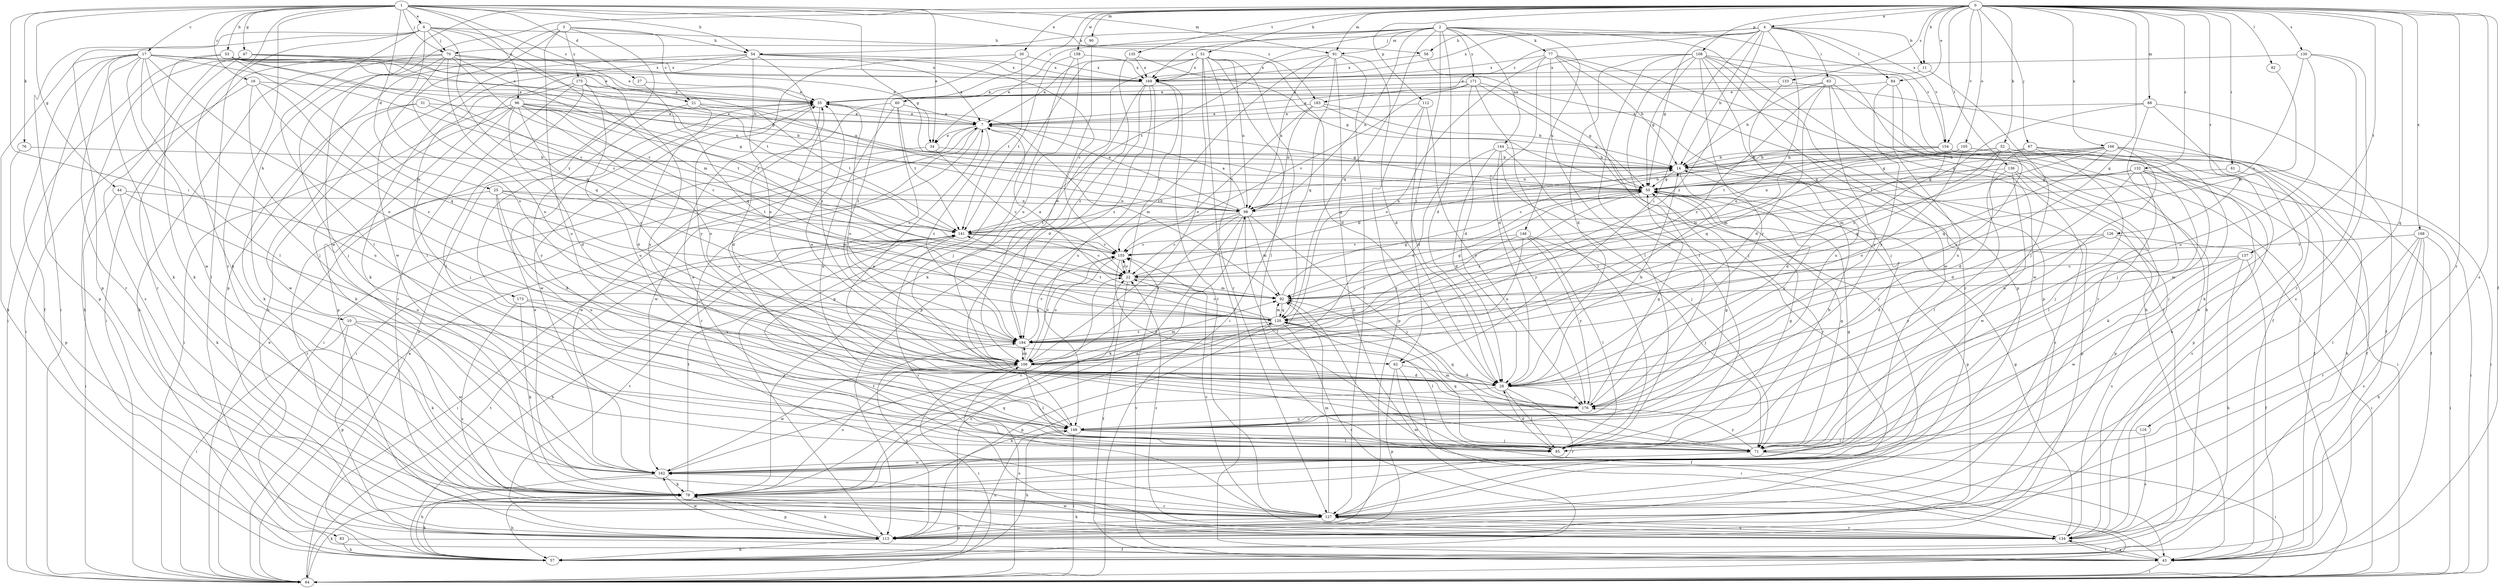strict digraph  {
0;
1;
2;
3;
4;
6;
7;
10;
11;
14;
16;
17;
21;
22;
25;
27;
28;
30;
31;
34;
35;
43;
44;
47;
50;
51;
52;
53;
54;
56;
57;
60;
61;
62;
63;
64;
67;
70;
71;
76;
77;
78;
82;
83;
84;
85;
88;
90;
91;
92;
96;
98;
105;
106;
108;
112;
113;
116;
120;
126;
127;
130;
132;
133;
134;
135;
136;
137;
141;
144;
146;
148;
154;
155;
158;
162;
166;
168;
169;
171;
173;
175;
176;
183;
184;
0 -> 4  [label=a];
0 -> 10  [label=b];
0 -> 11  [label=b];
0 -> 30  [label=e];
0 -> 43  [label=f];
0 -> 51  [label=h];
0 -> 52  [label=h];
0 -> 60  [label=i];
0 -> 61  [label=i];
0 -> 67  [label=j];
0 -> 82  [label=l];
0 -> 88  [label=m];
0 -> 90  [label=m];
0 -> 91  [label=m];
0 -> 105  [label=o];
0 -> 108  [label=p];
0 -> 112  [label=p];
0 -> 116  [label=q];
0 -> 120  [label=q];
0 -> 126  [label=r];
0 -> 127  [label=r];
0 -> 130  [label=s];
0 -> 132  [label=s];
0 -> 133  [label=s];
0 -> 134  [label=s];
0 -> 135  [label=t];
0 -> 136  [label=t];
0 -> 137  [label=t];
0 -> 154  [label=v];
0 -> 158  [label=w];
0 -> 162  [label=w];
0 -> 166  [label=x];
0 -> 168  [label=x];
0 -> 84  [label=e];
1 -> 6  [label=a];
1 -> 16  [label=c];
1 -> 17  [label=c];
1 -> 21  [label=c];
1 -> 25  [label=d];
1 -> 27  [label=d];
1 -> 34  [label=e];
1 -> 44  [label=g];
1 -> 47  [label=g];
1 -> 50  [label=g];
1 -> 53  [label=h];
1 -> 54  [label=h];
1 -> 62  [label=i];
1 -> 70  [label=j];
1 -> 76  [label=k];
1 -> 83  [label=l];
1 -> 91  [label=m];
1 -> 96  [label=n];
1 -> 127  [label=r];
1 -> 183  [label=z];
2 -> 28  [label=d];
2 -> 34  [label=e];
2 -> 54  [label=h];
2 -> 62  [label=i];
2 -> 77  [label=k];
2 -> 91  [label=m];
2 -> 98  [label=n];
2 -> 113  [label=p];
2 -> 120  [label=q];
2 -> 141  [label=t];
2 -> 144  [label=u];
2 -> 146  [label=u];
2 -> 154  [label=v];
2 -> 169  [label=x];
2 -> 171  [label=y];
3 -> 21  [label=c];
3 -> 54  [label=h];
3 -> 113  [label=p];
3 -> 148  [label=u];
3 -> 162  [label=w];
3 -> 173  [label=y];
3 -> 175  [label=y];
4 -> 11  [label=b];
4 -> 14  [label=b];
4 -> 50  [label=g];
4 -> 56  [label=h];
4 -> 62  [label=i];
4 -> 63  [label=i];
4 -> 70  [label=j];
4 -> 84  [label=l];
4 -> 106  [label=o];
4 -> 154  [label=v];
4 -> 169  [label=x];
4 -> 183  [label=z];
4 -> 184  [label=z];
6 -> 34  [label=e];
6 -> 56  [label=h];
6 -> 64  [label=i];
6 -> 70  [label=j];
6 -> 78  [label=k];
6 -> 85  [label=l];
6 -> 92  [label=m];
6 -> 106  [label=o];
6 -> 113  [label=p];
6 -> 120  [label=q];
7 -> 34  [label=e];
7 -> 50  [label=g];
7 -> 64  [label=i];
7 -> 92  [label=m];
7 -> 127  [label=r];
7 -> 162  [label=w];
7 -> 184  [label=z];
10 -> 64  [label=i];
10 -> 78  [label=k];
10 -> 113  [label=p];
10 -> 162  [label=w];
10 -> 184  [label=z];
11 -> 35  [label=e];
11 -> 71  [label=j];
14 -> 50  [label=g];
14 -> 113  [label=p];
14 -> 176  [label=y];
16 -> 35  [label=e];
16 -> 64  [label=i];
16 -> 120  [label=q];
16 -> 148  [label=u];
16 -> 184  [label=z];
17 -> 35  [label=e];
17 -> 43  [label=f];
17 -> 50  [label=g];
17 -> 57  [label=h];
17 -> 71  [label=j];
17 -> 78  [label=k];
17 -> 85  [label=l];
17 -> 106  [label=o];
17 -> 113  [label=p];
17 -> 127  [label=r];
17 -> 155  [label=v];
17 -> 162  [label=w];
17 -> 169  [label=x];
21 -> 7  [label=a];
21 -> 28  [label=d];
21 -> 141  [label=t];
21 -> 176  [label=y];
22 -> 14  [label=b];
22 -> 43  [label=f];
22 -> 92  [label=m];
22 -> 155  [label=v];
25 -> 28  [label=d];
25 -> 92  [label=m];
25 -> 98  [label=n];
25 -> 127  [label=r];
25 -> 141  [label=t];
25 -> 148  [label=u];
27 -> 35  [label=e];
27 -> 120  [label=q];
28 -> 14  [label=b];
28 -> 35  [label=e];
28 -> 78  [label=k];
28 -> 85  [label=l];
28 -> 127  [label=r];
28 -> 176  [label=y];
30 -> 141  [label=t];
30 -> 169  [label=x];
30 -> 176  [label=y];
30 -> 184  [label=z];
31 -> 7  [label=a];
31 -> 78  [label=k];
31 -> 141  [label=t];
31 -> 162  [label=w];
34 -> 14  [label=b];
34 -> 22  [label=c];
34 -> 162  [label=w];
35 -> 7  [label=a];
35 -> 28  [label=d];
35 -> 57  [label=h];
35 -> 106  [label=o];
35 -> 162  [label=w];
43 -> 64  [label=i];
43 -> 92  [label=m];
43 -> 134  [label=s];
43 -> 155  [label=v];
44 -> 64  [label=i];
44 -> 78  [label=k];
44 -> 98  [label=n];
44 -> 148  [label=u];
47 -> 35  [label=e];
47 -> 57  [label=h];
47 -> 98  [label=n];
47 -> 127  [label=r];
47 -> 134  [label=s];
47 -> 169  [label=x];
50 -> 98  [label=n];
50 -> 113  [label=p];
50 -> 184  [label=z];
51 -> 7  [label=a];
51 -> 28  [label=d];
51 -> 43  [label=f];
51 -> 64  [label=i];
51 -> 78  [label=k];
51 -> 85  [label=l];
51 -> 98  [label=n];
51 -> 106  [label=o];
51 -> 113  [label=p];
51 -> 127  [label=r];
51 -> 169  [label=x];
52 -> 14  [label=b];
52 -> 57  [label=h];
52 -> 92  [label=m];
52 -> 98  [label=n];
52 -> 120  [label=q];
52 -> 184  [label=z];
53 -> 14  [label=b];
53 -> 22  [label=c];
53 -> 35  [label=e];
53 -> 64  [label=i];
53 -> 78  [label=k];
53 -> 92  [label=m];
53 -> 98  [label=n];
53 -> 169  [label=x];
54 -> 7  [label=a];
54 -> 57  [label=h];
54 -> 78  [label=k];
54 -> 85  [label=l];
54 -> 106  [label=o];
54 -> 155  [label=v];
54 -> 169  [label=x];
54 -> 184  [label=z];
56 -> 43  [label=f];
56 -> 169  [label=x];
57 -> 22  [label=c];
57 -> 78  [label=k];
57 -> 148  [label=u];
60 -> 7  [label=a];
60 -> 64  [label=i];
60 -> 141  [label=t];
60 -> 148  [label=u];
60 -> 184  [label=z];
61 -> 50  [label=g];
61 -> 134  [label=s];
62 -> 28  [label=d];
62 -> 43  [label=f];
62 -> 64  [label=i];
62 -> 113  [label=p];
63 -> 14  [label=b];
63 -> 28  [label=d];
63 -> 35  [label=e];
63 -> 134  [label=s];
63 -> 162  [label=w];
63 -> 176  [label=y];
63 -> 184  [label=z];
64 -> 7  [label=a];
64 -> 35  [label=e];
64 -> 78  [label=k];
64 -> 106  [label=o];
64 -> 141  [label=t];
67 -> 14  [label=b];
67 -> 28  [label=d];
67 -> 43  [label=f];
67 -> 50  [label=g];
67 -> 71  [label=j];
67 -> 78  [label=k];
70 -> 22  [label=c];
70 -> 57  [label=h];
70 -> 64  [label=i];
70 -> 71  [label=j];
70 -> 106  [label=o];
70 -> 120  [label=q];
70 -> 141  [label=t];
70 -> 155  [label=v];
70 -> 169  [label=x];
71 -> 35  [label=e];
71 -> 50  [label=g];
71 -> 64  [label=i];
71 -> 92  [label=m];
71 -> 162  [label=w];
71 -> 176  [label=y];
76 -> 14  [label=b];
76 -> 113  [label=p];
77 -> 14  [label=b];
77 -> 28  [label=d];
77 -> 57  [label=h];
77 -> 71  [label=j];
77 -> 85  [label=l];
77 -> 106  [label=o];
77 -> 127  [label=r];
77 -> 169  [label=x];
78 -> 57  [label=h];
78 -> 98  [label=n];
78 -> 106  [label=o];
78 -> 113  [label=p];
78 -> 120  [label=q];
78 -> 127  [label=r];
78 -> 141  [label=t];
82 -> 92  [label=m];
83 -> 43  [label=f];
83 -> 57  [label=h];
84 -> 35  [label=e];
84 -> 127  [label=r];
84 -> 148  [label=u];
84 -> 176  [label=y];
85 -> 14  [label=b];
85 -> 28  [label=d];
85 -> 50  [label=g];
85 -> 120  [label=q];
88 -> 7  [label=a];
88 -> 43  [label=f];
88 -> 71  [label=j];
88 -> 78  [label=k];
88 -> 184  [label=z];
90 -> 106  [label=o];
91 -> 28  [label=d];
91 -> 57  [label=h];
91 -> 98  [label=n];
91 -> 120  [label=q];
91 -> 127  [label=r];
91 -> 169  [label=x];
91 -> 184  [label=z];
92 -> 7  [label=a];
92 -> 50  [label=g];
92 -> 120  [label=q];
96 -> 7  [label=a];
96 -> 14  [label=b];
96 -> 22  [label=c];
96 -> 28  [label=d];
96 -> 50  [label=g];
96 -> 64  [label=i];
96 -> 71  [label=j];
96 -> 78  [label=k];
96 -> 106  [label=o];
96 -> 155  [label=v];
96 -> 184  [label=z];
98 -> 7  [label=a];
98 -> 22  [label=c];
98 -> 35  [label=e];
98 -> 71  [label=j];
98 -> 78  [label=k];
98 -> 85  [label=l];
98 -> 92  [label=m];
98 -> 106  [label=o];
98 -> 141  [label=t];
105 -> 14  [label=b];
105 -> 43  [label=f];
105 -> 64  [label=i];
105 -> 98  [label=n];
105 -> 106  [label=o];
105 -> 120  [label=q];
105 -> 141  [label=t];
106 -> 28  [label=d];
106 -> 64  [label=i];
106 -> 85  [label=l];
106 -> 92  [label=m];
106 -> 155  [label=v];
106 -> 162  [label=w];
106 -> 184  [label=z];
108 -> 28  [label=d];
108 -> 50  [label=g];
108 -> 57  [label=h];
108 -> 64  [label=i];
108 -> 71  [label=j];
108 -> 85  [label=l];
108 -> 113  [label=p];
108 -> 148  [label=u];
108 -> 162  [label=w];
108 -> 169  [label=x];
108 -> 176  [label=y];
112 -> 7  [label=a];
112 -> 28  [label=d];
112 -> 113  [label=p];
112 -> 176  [label=y];
113 -> 57  [label=h];
113 -> 78  [label=k];
113 -> 141  [label=t];
113 -> 162  [label=w];
113 -> 184  [label=z];
116 -> 85  [label=l];
116 -> 134  [label=s];
120 -> 22  [label=c];
120 -> 50  [label=g];
120 -> 85  [label=l];
120 -> 92  [label=m];
120 -> 113  [label=p];
120 -> 134  [label=s];
120 -> 141  [label=t];
120 -> 184  [label=z];
126 -> 28  [label=d];
126 -> 64  [label=i];
126 -> 134  [label=s];
126 -> 155  [label=v];
126 -> 176  [label=y];
127 -> 35  [label=e];
127 -> 92  [label=m];
127 -> 113  [label=p];
127 -> 134  [label=s];
130 -> 22  [label=c];
130 -> 127  [label=r];
130 -> 134  [label=s];
130 -> 148  [label=u];
130 -> 169  [label=x];
132 -> 28  [label=d];
132 -> 50  [label=g];
132 -> 64  [label=i];
132 -> 71  [label=j];
132 -> 78  [label=k];
132 -> 85  [label=l];
132 -> 98  [label=n];
133 -> 35  [label=e];
133 -> 43  [label=f];
133 -> 148  [label=u];
134 -> 22  [label=c];
134 -> 43  [label=f];
134 -> 50  [label=g];
134 -> 78  [label=k];
134 -> 127  [label=r];
134 -> 141  [label=t];
134 -> 155  [label=v];
134 -> 162  [label=w];
135 -> 50  [label=g];
135 -> 169  [label=x];
135 -> 184  [label=z];
136 -> 50  [label=g];
136 -> 85  [label=l];
136 -> 113  [label=p];
136 -> 127  [label=r];
136 -> 162  [label=w];
137 -> 22  [label=c];
137 -> 43  [label=f];
137 -> 57  [label=h];
137 -> 92  [label=m];
137 -> 162  [label=w];
141 -> 14  [label=b];
141 -> 22  [label=c];
141 -> 50  [label=g];
141 -> 57  [label=h];
141 -> 64  [label=i];
141 -> 127  [label=r];
141 -> 155  [label=v];
144 -> 14  [label=b];
144 -> 28  [label=d];
144 -> 71  [label=j];
144 -> 106  [label=o];
144 -> 127  [label=r];
144 -> 176  [label=y];
146 -> 71  [label=j];
146 -> 85  [label=l];
146 -> 106  [label=o];
146 -> 155  [label=v];
146 -> 176  [label=y];
146 -> 184  [label=z];
148 -> 35  [label=e];
148 -> 50  [label=g];
148 -> 57  [label=h];
148 -> 64  [label=i];
148 -> 71  [label=j];
148 -> 85  [label=l];
154 -> 14  [label=b];
154 -> 22  [label=c];
154 -> 28  [label=d];
154 -> 64  [label=i];
154 -> 92  [label=m];
154 -> 113  [label=p];
155 -> 22  [label=c];
155 -> 106  [label=o];
155 -> 176  [label=y];
158 -> 71  [label=j];
158 -> 106  [label=o];
158 -> 141  [label=t];
158 -> 169  [label=x];
162 -> 22  [label=c];
162 -> 50  [label=g];
162 -> 57  [label=h];
162 -> 78  [label=k];
166 -> 14  [label=b];
166 -> 43  [label=f];
166 -> 50  [label=g];
166 -> 71  [label=j];
166 -> 92  [label=m];
166 -> 120  [label=q];
166 -> 141  [label=t];
166 -> 148  [label=u];
168 -> 57  [label=h];
168 -> 64  [label=i];
168 -> 85  [label=l];
168 -> 127  [label=r];
168 -> 134  [label=s];
168 -> 155  [label=v];
169 -> 22  [label=c];
169 -> 28  [label=d];
169 -> 35  [label=e];
169 -> 113  [label=p];
169 -> 127  [label=r];
169 -> 148  [label=u];
169 -> 184  [label=z];
171 -> 7  [label=a];
171 -> 28  [label=d];
171 -> 35  [label=e];
171 -> 50  [label=g];
171 -> 85  [label=l];
171 -> 127  [label=r];
171 -> 155  [label=v];
173 -> 71  [label=j];
173 -> 78  [label=k];
173 -> 120  [label=q];
173 -> 134  [label=s];
175 -> 35  [label=e];
175 -> 85  [label=l];
175 -> 113  [label=p];
175 -> 127  [label=r];
175 -> 148  [label=u];
175 -> 176  [label=y];
176 -> 7  [label=a];
176 -> 50  [label=g];
176 -> 120  [label=q];
176 -> 148  [label=u];
183 -> 7  [label=a];
183 -> 14  [label=b];
183 -> 50  [label=g];
183 -> 98  [label=n];
183 -> 155  [label=v];
184 -> 106  [label=o];
184 -> 155  [label=v];
}
